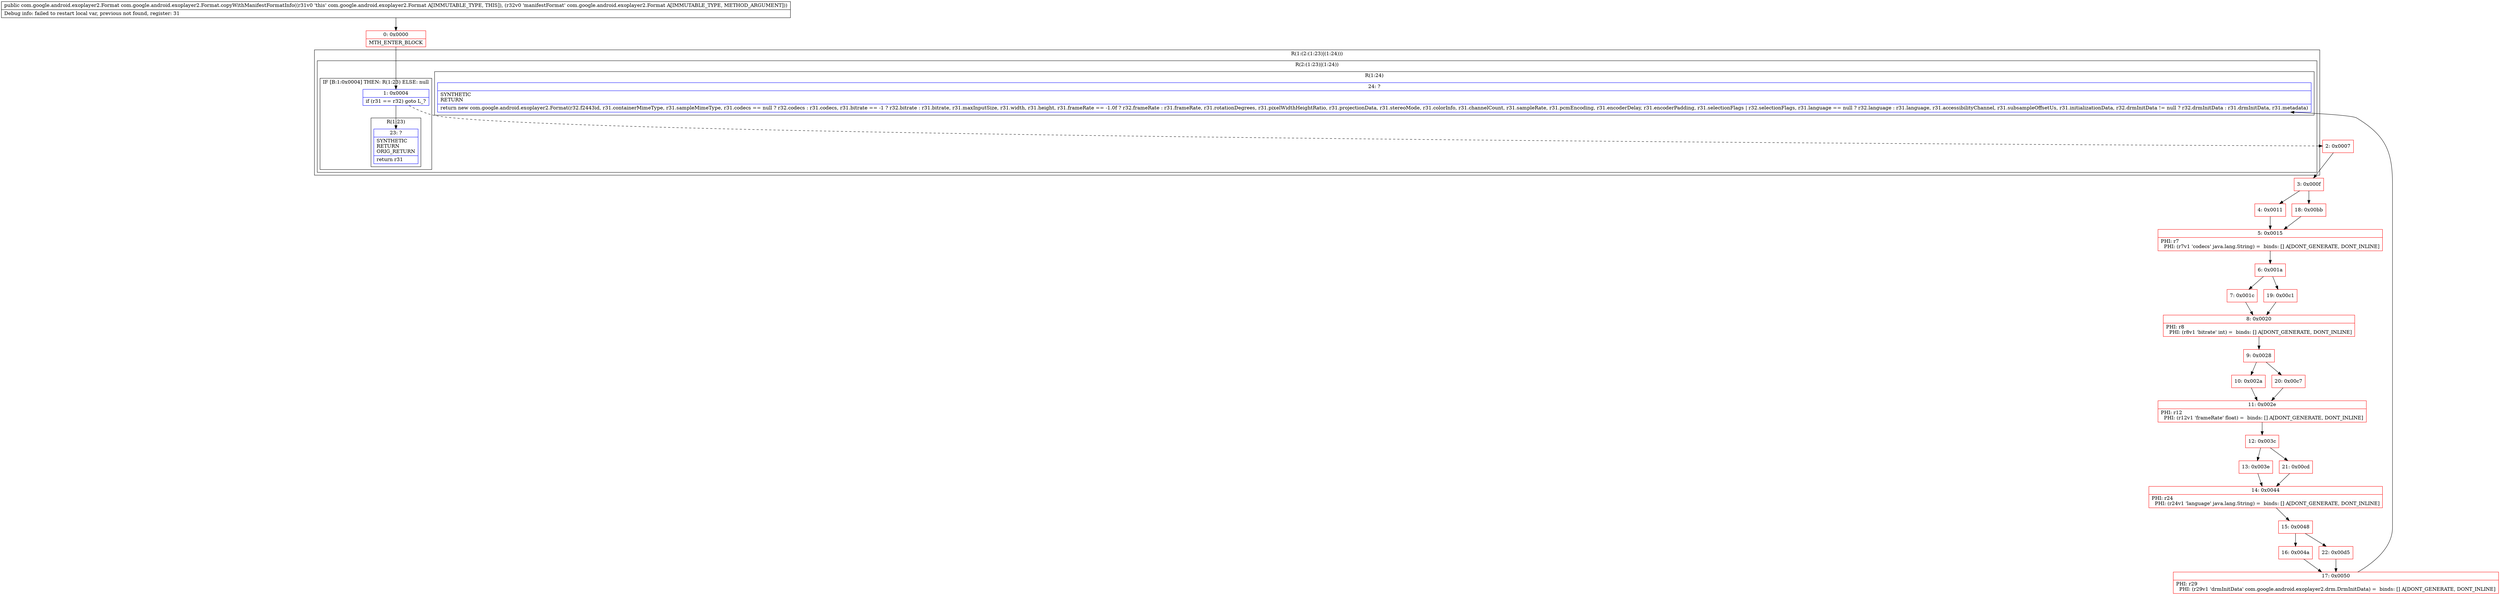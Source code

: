 digraph "CFG forcom.google.android.exoplayer2.Format.copyWithManifestFormatInfo(Lcom\/google\/android\/exoplayer2\/Format;)Lcom\/google\/android\/exoplayer2\/Format;" {
subgraph cluster_Region_739035683 {
label = "R(1:(2:(1:23)|(1:24)))";
node [shape=record,color=blue];
subgraph cluster_Region_817616772 {
label = "R(2:(1:23)|(1:24))";
node [shape=record,color=blue];
subgraph cluster_IfRegion_1204081348 {
label = "IF [B:1:0x0004] THEN: R(1:23) ELSE: null";
node [shape=record,color=blue];
Node_1 [shape=record,label="{1\:\ 0x0004|if (r31 == r32) goto L_?\l}"];
subgraph cluster_Region_1871475269 {
label = "R(1:23)";
node [shape=record,color=blue];
Node_23 [shape=record,label="{23\:\ ?|SYNTHETIC\lRETURN\lORIG_RETURN\l|return r31\l}"];
}
}
subgraph cluster_Region_630972485 {
label = "R(1:24)";
node [shape=record,color=blue];
Node_24 [shape=record,label="{24\:\ ?|SYNTHETIC\lRETURN\l|return new com.google.android.exoplayer2.Format(r32.f2443id, r31.containerMimeType, r31.sampleMimeType, r31.codecs == null ? r32.codecs : r31.codecs, r31.bitrate == \-1 ? r32.bitrate : r31.bitrate, r31.maxInputSize, r31.width, r31.height, r31.frameRate == \-1.0f ? r32.frameRate : r31.frameRate, r31.rotationDegrees, r31.pixelWidthHeightRatio, r31.projectionData, r31.stereoMode, r31.colorInfo, r31.channelCount, r31.sampleRate, r31.pcmEncoding, r31.encoderDelay, r31.encoderPadding, r31.selectionFlags \| r32.selectionFlags, r31.language == null ? r32.language : r31.language, r31.accessibilityChannel, r31.subsampleOffsetUs, r31.initializationData, r32.drmInitData != null ? r32.drmInitData : r31.drmInitData, r31.metadata)\l}"];
}
}
}
Node_0 [shape=record,color=red,label="{0\:\ 0x0000|MTH_ENTER_BLOCK\l}"];
Node_2 [shape=record,color=red,label="{2\:\ 0x0007}"];
Node_3 [shape=record,color=red,label="{3\:\ 0x000f}"];
Node_4 [shape=record,color=red,label="{4\:\ 0x0011}"];
Node_5 [shape=record,color=red,label="{5\:\ 0x0015|PHI: r7 \l  PHI: (r7v1 'codecs' java.lang.String) =  binds: [] A[DONT_GENERATE, DONT_INLINE]\l}"];
Node_6 [shape=record,color=red,label="{6\:\ 0x001a}"];
Node_7 [shape=record,color=red,label="{7\:\ 0x001c}"];
Node_8 [shape=record,color=red,label="{8\:\ 0x0020|PHI: r8 \l  PHI: (r8v1 'bitrate' int) =  binds: [] A[DONT_GENERATE, DONT_INLINE]\l}"];
Node_9 [shape=record,color=red,label="{9\:\ 0x0028}"];
Node_10 [shape=record,color=red,label="{10\:\ 0x002a}"];
Node_11 [shape=record,color=red,label="{11\:\ 0x002e|PHI: r12 \l  PHI: (r12v1 'frameRate' float) =  binds: [] A[DONT_GENERATE, DONT_INLINE]\l}"];
Node_12 [shape=record,color=red,label="{12\:\ 0x003c}"];
Node_13 [shape=record,color=red,label="{13\:\ 0x003e}"];
Node_14 [shape=record,color=red,label="{14\:\ 0x0044|PHI: r24 \l  PHI: (r24v1 'language' java.lang.String) =  binds: [] A[DONT_GENERATE, DONT_INLINE]\l}"];
Node_15 [shape=record,color=red,label="{15\:\ 0x0048}"];
Node_16 [shape=record,color=red,label="{16\:\ 0x004a}"];
Node_17 [shape=record,color=red,label="{17\:\ 0x0050|PHI: r29 \l  PHI: (r29v1 'drmInitData' com.google.android.exoplayer2.drm.DrmInitData) =  binds: [] A[DONT_GENERATE, DONT_INLINE]\l}"];
Node_18 [shape=record,color=red,label="{18\:\ 0x00bb}"];
Node_19 [shape=record,color=red,label="{19\:\ 0x00c1}"];
Node_20 [shape=record,color=red,label="{20\:\ 0x00c7}"];
Node_21 [shape=record,color=red,label="{21\:\ 0x00cd}"];
Node_22 [shape=record,color=red,label="{22\:\ 0x00d5}"];
MethodNode[shape=record,label="{public com.google.android.exoplayer2.Format com.google.android.exoplayer2.Format.copyWithManifestFormatInfo((r31v0 'this' com.google.android.exoplayer2.Format A[IMMUTABLE_TYPE, THIS]), (r32v0 'manifestFormat' com.google.android.exoplayer2.Format A[IMMUTABLE_TYPE, METHOD_ARGUMENT]))  | Debug info: failed to restart local var, previous not found, register: 31\l}"];
MethodNode -> Node_0;
Node_1 -> Node_2[style=dashed];
Node_1 -> Node_23;
Node_0 -> Node_1;
Node_2 -> Node_3;
Node_3 -> Node_4;
Node_3 -> Node_18;
Node_4 -> Node_5;
Node_5 -> Node_6;
Node_6 -> Node_7;
Node_6 -> Node_19;
Node_7 -> Node_8;
Node_8 -> Node_9;
Node_9 -> Node_10;
Node_9 -> Node_20;
Node_10 -> Node_11;
Node_11 -> Node_12;
Node_12 -> Node_13;
Node_12 -> Node_21;
Node_13 -> Node_14;
Node_14 -> Node_15;
Node_15 -> Node_16;
Node_15 -> Node_22;
Node_16 -> Node_17;
Node_17 -> Node_24;
Node_18 -> Node_5;
Node_19 -> Node_8;
Node_20 -> Node_11;
Node_21 -> Node_14;
Node_22 -> Node_17;
}

